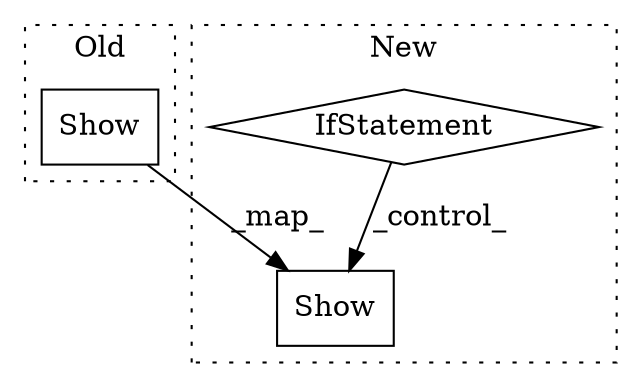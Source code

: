 digraph G {
subgraph cluster0 {
1 [label="Show" a="32" s="9820,9830" l="5,1" shape="box"];
label = "Old";
style="dotted";
}
subgraph cluster1 {
2 [label="Show" a="32" s="10308,10318" l="5,1" shape="box"];
3 [label="IfStatement" a="25" s="10247,10274" l="4,2" shape="diamond"];
label = "New";
style="dotted";
}
1 -> 2 [label="_map_"];
3 -> 2 [label="_control_"];
}